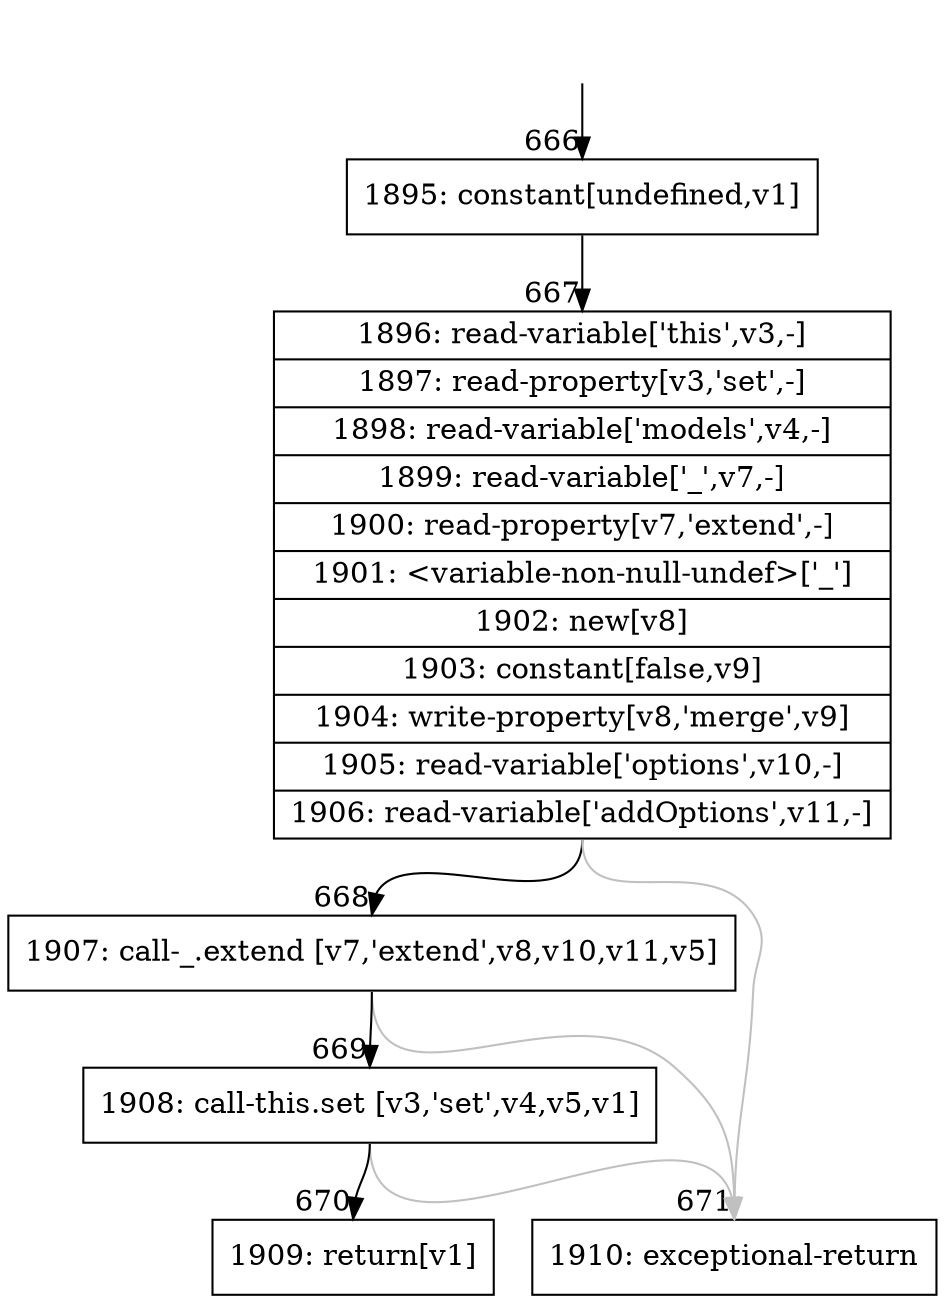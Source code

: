 digraph {
rankdir="TD"
BB_entry49[shape=none,label=""];
BB_entry49 -> BB666 [tailport=s, headport=n, headlabel="    666"]
BB666 [shape=record label="{1895: constant[undefined,v1]}" ] 
BB666 -> BB667 [tailport=s, headport=n, headlabel="      667"]
BB667 [shape=record label="{1896: read-variable['this',v3,-]|1897: read-property[v3,'set',-]|1898: read-variable['models',v4,-]|1899: read-variable['_',v7,-]|1900: read-property[v7,'extend',-]|1901: \<variable-non-null-undef\>['_']|1902: new[v8]|1903: constant[false,v9]|1904: write-property[v8,'merge',v9]|1905: read-variable['options',v10,-]|1906: read-variable['addOptions',v11,-]}" ] 
BB667 -> BB668 [tailport=s, headport=n, headlabel="      668"]
BB667 -> BB671 [tailport=s, headport=n, color=gray, headlabel="      671"]
BB668 [shape=record label="{1907: call-_.extend [v7,'extend',v8,v10,v11,v5]}" ] 
BB668 -> BB669 [tailport=s, headport=n, headlabel="      669"]
BB668 -> BB671 [tailport=s, headport=n, color=gray]
BB669 [shape=record label="{1908: call-this.set [v3,'set',v4,v5,v1]}" ] 
BB669 -> BB670 [tailport=s, headport=n, headlabel="      670"]
BB669 -> BB671 [tailport=s, headport=n, color=gray]
BB670 [shape=record label="{1909: return[v1]}" ] 
BB671 [shape=record label="{1910: exceptional-return}" ] 
//#$~ 636
}
